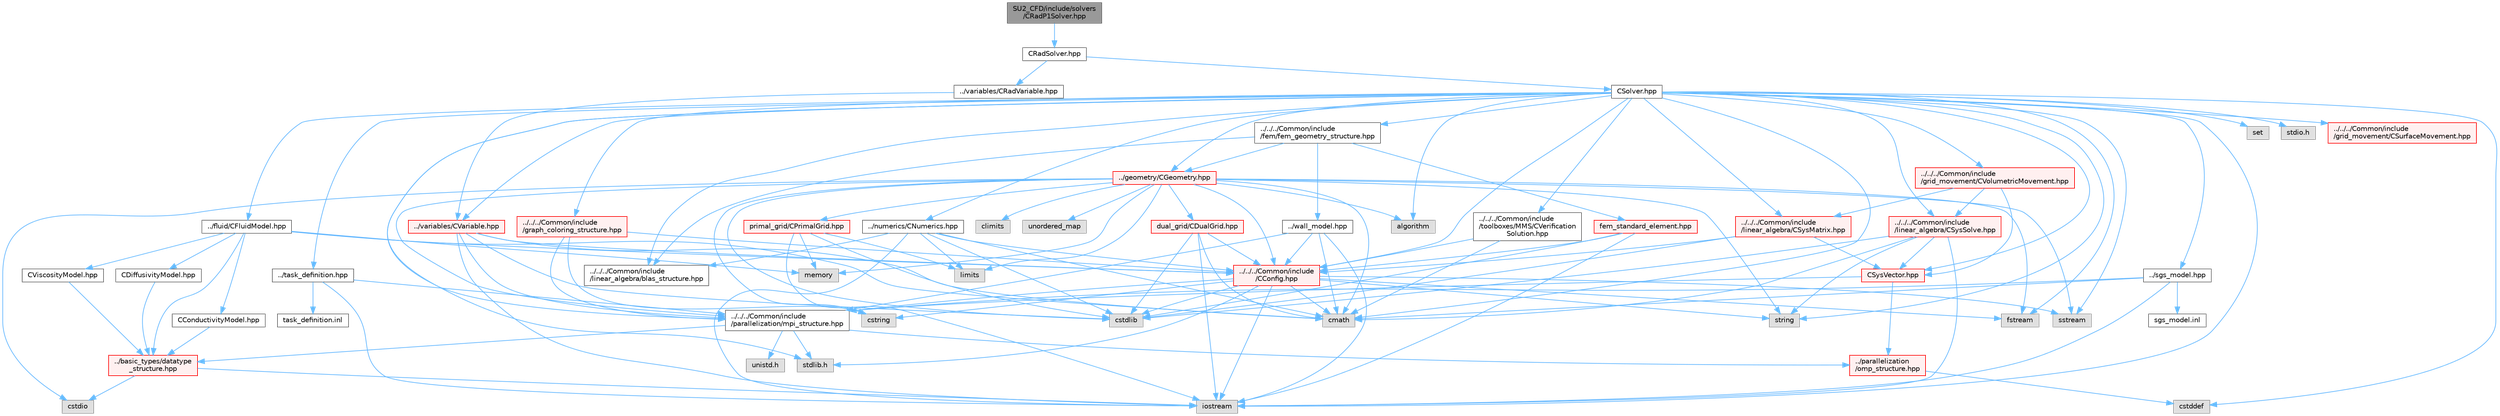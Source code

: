 digraph "SU2_CFD/include/solvers/CRadP1Solver.hpp"
{
 // LATEX_PDF_SIZE
  bgcolor="transparent";
  edge [fontname=Helvetica,fontsize=10,labelfontname=Helvetica,labelfontsize=10];
  node [fontname=Helvetica,fontsize=10,shape=box,height=0.2,width=0.4];
  Node1 [id="Node000001",label="SU2_CFD/include/solvers\l/CRadP1Solver.hpp",height=0.2,width=0.4,color="gray40", fillcolor="grey60", style="filled", fontcolor="black",tooltip="Declaration and inlines of the class to compute a P1 radiation problem."];
  Node1 -> Node2 [id="edge1_Node000001_Node000002",color="steelblue1",style="solid",tooltip=" "];
  Node2 [id="Node000002",label="CRadSolver.hpp",height=0.2,width=0.4,color="grey40", fillcolor="white", style="filled",URL="$CRadSolver_8hpp.html",tooltip="Declaration and inlines of the class to compute a generic radiation solver."];
  Node2 -> Node3 [id="edge2_Node000002_Node000003",color="steelblue1",style="solid",tooltip=" "];
  Node3 [id="Node000003",label="CSolver.hpp",height=0.2,width=0.4,color="grey40", fillcolor="white", style="filled",URL="$CSolver_8hpp.html",tooltip="Headers of the CSolver class which is inherited by all of the other solvers."];
  Node3 -> Node4 [id="edge3_Node000003_Node000004",color="steelblue1",style="solid",tooltip=" "];
  Node4 [id="Node000004",label="../../../Common/include\l/parallelization/mpi_structure.hpp",height=0.2,width=0.4,color="grey40", fillcolor="white", style="filled",URL="$mpi__structure_8hpp.html",tooltip="Headers of the mpi interface for generalized datatypes. The subroutines and functions are in the mpi_..."];
  Node4 -> Node5 [id="edge4_Node000004_Node000005",color="steelblue1",style="solid",tooltip=" "];
  Node5 [id="Node000005",label="stdlib.h",height=0.2,width=0.4,color="grey60", fillcolor="#E0E0E0", style="filled",tooltip=" "];
  Node4 -> Node6 [id="edge5_Node000004_Node000006",color="steelblue1",style="solid",tooltip=" "];
  Node6 [id="Node000006",label="../basic_types/datatype\l_structure.hpp",height=0.2,width=0.4,color="red", fillcolor="#FFF0F0", style="filled",URL="$datatype__structure_8hpp.html",tooltip="Headers for generalized datatypes, defines an interface for AD types."];
  Node6 -> Node7 [id="edge6_Node000006_Node000007",color="steelblue1",style="solid",tooltip=" "];
  Node7 [id="Node000007",label="iostream",height=0.2,width=0.4,color="grey60", fillcolor="#E0E0E0", style="filled",tooltip=" "];
  Node6 -> Node9 [id="edge7_Node000006_Node000009",color="steelblue1",style="solid",tooltip=" "];
  Node9 [id="Node000009",label="cstdio",height=0.2,width=0.4,color="grey60", fillcolor="#E0E0E0", style="filled",tooltip=" "];
  Node4 -> Node16 [id="edge8_Node000004_Node000016",color="steelblue1",style="solid",tooltip=" "];
  Node16 [id="Node000016",label="unistd.h",height=0.2,width=0.4,color="grey60", fillcolor="#E0E0E0", style="filled",tooltip=" "];
  Node4 -> Node13 [id="edge9_Node000004_Node000013",color="steelblue1",style="solid",tooltip=" "];
  Node13 [id="Node000013",label="../parallelization\l/omp_structure.hpp",height=0.2,width=0.4,color="red", fillcolor="#FFF0F0", style="filled",URL="$omp__structure_8hpp.html",tooltip="OpenMP interface header, provides compatibility functions if the code is built without OpenMP support..."];
  Node13 -> Node14 [id="edge10_Node000013_Node000014",color="steelblue1",style="solid",tooltip=" "];
  Node14 [id="Node000014",label="cstddef",height=0.2,width=0.4,color="grey60", fillcolor="#E0E0E0", style="filled",tooltip=" "];
  Node3 -> Node17 [id="edge11_Node000003_Node000017",color="steelblue1",style="solid",tooltip=" "];
  Node17 [id="Node000017",label="cmath",height=0.2,width=0.4,color="grey60", fillcolor="#E0E0E0", style="filled",tooltip=" "];
  Node3 -> Node14 [id="edge12_Node000003_Node000014",color="steelblue1",style="solid",tooltip=" "];
  Node3 -> Node18 [id="edge13_Node000003_Node000018",color="steelblue1",style="solid",tooltip=" "];
  Node18 [id="Node000018",label="string",height=0.2,width=0.4,color="grey60", fillcolor="#E0E0E0", style="filled",tooltip=" "];
  Node3 -> Node19 [id="edge14_Node000003_Node000019",color="steelblue1",style="solid",tooltip=" "];
  Node19 [id="Node000019",label="fstream",height=0.2,width=0.4,color="grey60", fillcolor="#E0E0E0", style="filled",tooltip=" "];
  Node3 -> Node20 [id="edge15_Node000003_Node000020",color="steelblue1",style="solid",tooltip=" "];
  Node20 [id="Node000020",label="sstream",height=0.2,width=0.4,color="grey60", fillcolor="#E0E0E0", style="filled",tooltip=" "];
  Node3 -> Node21 [id="edge16_Node000003_Node000021",color="steelblue1",style="solid",tooltip=" "];
  Node21 [id="Node000021",label="algorithm",height=0.2,width=0.4,color="grey60", fillcolor="#E0E0E0", style="filled",tooltip=" "];
  Node3 -> Node7 [id="edge17_Node000003_Node000007",color="steelblue1",style="solid",tooltip=" "];
  Node3 -> Node22 [id="edge18_Node000003_Node000022",color="steelblue1",style="solid",tooltip=" "];
  Node22 [id="Node000022",label="set",height=0.2,width=0.4,color="grey60", fillcolor="#E0E0E0", style="filled",tooltip=" "];
  Node3 -> Node5 [id="edge19_Node000003_Node000005",color="steelblue1",style="solid",tooltip=" "];
  Node3 -> Node23 [id="edge20_Node000003_Node000023",color="steelblue1",style="solid",tooltip=" "];
  Node23 [id="Node000023",label="stdio.h",height=0.2,width=0.4,color="grey60", fillcolor="#E0E0E0", style="filled",tooltip=" "];
  Node3 -> Node24 [id="edge21_Node000003_Node000024",color="steelblue1",style="solid",tooltip=" "];
  Node24 [id="Node000024",label="../fluid/CFluidModel.hpp",height=0.2,width=0.4,color="grey40", fillcolor="white", style="filled",URL="$CFluidModel_8hpp.html",tooltip="Defines the main fluid model class for thermophysical properties."];
  Node24 -> Node17 [id="edge22_Node000024_Node000017",color="steelblue1",style="solid",tooltip=" "];
  Node24 -> Node25 [id="edge23_Node000024_Node000025",color="steelblue1",style="solid",tooltip=" "];
  Node25 [id="Node000025",label="memory",height=0.2,width=0.4,color="grey60", fillcolor="#E0E0E0", style="filled",tooltip=" "];
  Node24 -> Node26 [id="edge24_Node000024_Node000026",color="steelblue1",style="solid",tooltip=" "];
  Node26 [id="Node000026",label="../../../Common/include\l/CConfig.hpp",height=0.2,width=0.4,color="red", fillcolor="#FFF0F0", style="filled",URL="$CConfig_8hpp.html",tooltip="All the information about the definition of the physical problem. The subroutines and functions are i..."];
  Node26 -> Node4 [id="edge25_Node000026_Node000004",color="steelblue1",style="solid",tooltip=" "];
  Node26 -> Node7 [id="edge26_Node000026_Node000007",color="steelblue1",style="solid",tooltip=" "];
  Node26 -> Node27 [id="edge27_Node000026_Node000027",color="steelblue1",style="solid",tooltip=" "];
  Node27 [id="Node000027",label="cstdlib",height=0.2,width=0.4,color="grey60", fillcolor="#E0E0E0", style="filled",tooltip=" "];
  Node26 -> Node19 [id="edge28_Node000026_Node000019",color="steelblue1",style="solid",tooltip=" "];
  Node26 -> Node20 [id="edge29_Node000026_Node000020",color="steelblue1",style="solid",tooltip=" "];
  Node26 -> Node18 [id="edge30_Node000026_Node000018",color="steelblue1",style="solid",tooltip=" "];
  Node26 -> Node28 [id="edge31_Node000026_Node000028",color="steelblue1",style="solid",tooltip=" "];
  Node28 [id="Node000028",label="cstring",height=0.2,width=0.4,color="grey60", fillcolor="#E0E0E0", style="filled",tooltip=" "];
  Node26 -> Node5 [id="edge32_Node000026_Node000005",color="steelblue1",style="solid",tooltip=" "];
  Node26 -> Node17 [id="edge33_Node000026_Node000017",color="steelblue1",style="solid",tooltip=" "];
  Node24 -> Node6 [id="edge34_Node000024_Node000006",color="steelblue1",style="solid",tooltip=" "];
  Node24 -> Node45 [id="edge35_Node000024_Node000045",color="steelblue1",style="solid",tooltip=" "];
  Node45 [id="Node000045",label="CConductivityModel.hpp",height=0.2,width=0.4,color="grey40", fillcolor="white", style="filled",URL="$CConductivityModel_8hpp.html",tooltip="Defines an interface class for thermal conductivity models."];
  Node45 -> Node6 [id="edge36_Node000045_Node000006",color="steelblue1",style="solid",tooltip=" "];
  Node24 -> Node46 [id="edge37_Node000024_Node000046",color="steelblue1",style="solid",tooltip=" "];
  Node46 [id="Node000046",label="CViscosityModel.hpp",height=0.2,width=0.4,color="grey40", fillcolor="white", style="filled",URL="$CViscosityModel_8hpp.html",tooltip="Interface class for defining laminar viscosity models."];
  Node46 -> Node6 [id="edge38_Node000046_Node000006",color="steelblue1",style="solid",tooltip=" "];
  Node24 -> Node47 [id="edge39_Node000024_Node000047",color="steelblue1",style="solid",tooltip=" "];
  Node47 [id="Node000047",label="CDiffusivityModel.hpp",height=0.2,width=0.4,color="grey40", fillcolor="white", style="filled",URL="$CDiffusivityModel_8hpp.html",tooltip="Interface class for defining mass diffusivity models."];
  Node47 -> Node6 [id="edge40_Node000047_Node000006",color="steelblue1",style="solid",tooltip=" "];
  Node3 -> Node48 [id="edge41_Node000003_Node000048",color="steelblue1",style="solid",tooltip=" "];
  Node48 [id="Node000048",label="../task_definition.hpp",height=0.2,width=0.4,color="grey40", fillcolor="white", style="filled",URL="$task__definition_8hpp.html",tooltip="Header of the task definition class for the SU2 solvers."];
  Node48 -> Node4 [id="edge42_Node000048_Node000004",color="steelblue1",style="solid",tooltip=" "];
  Node48 -> Node7 [id="edge43_Node000048_Node000007",color="steelblue1",style="solid",tooltip=" "];
  Node48 -> Node49 [id="edge44_Node000048_Node000049",color="steelblue1",style="solid",tooltip=" "];
  Node49 [id="Node000049",label="task_definition.inl",height=0.2,width=0.4,color="grey40", fillcolor="white", style="filled",URL="$task__definition_8inl.html",tooltip="In-Line subroutines of the task_definition.hpp file."];
  Node3 -> Node50 [id="edge45_Node000003_Node000050",color="steelblue1",style="solid",tooltip=" "];
  Node50 [id="Node000050",label="../numerics/CNumerics.hpp",height=0.2,width=0.4,color="grey40", fillcolor="white", style="filled",URL="$CNumerics_8hpp.html",tooltip="Declaration of the base numerics class, the implementation is in the CNumerics.cpp file."];
  Node50 -> Node17 [id="edge46_Node000050_Node000017",color="steelblue1",style="solid",tooltip=" "];
  Node50 -> Node7 [id="edge47_Node000050_Node000007",color="steelblue1",style="solid",tooltip=" "];
  Node50 -> Node51 [id="edge48_Node000050_Node000051",color="steelblue1",style="solid",tooltip=" "];
  Node51 [id="Node000051",label="limits",height=0.2,width=0.4,color="grey60", fillcolor="#E0E0E0", style="filled",tooltip=" "];
  Node50 -> Node27 [id="edge49_Node000050_Node000027",color="steelblue1",style="solid",tooltip=" "];
  Node50 -> Node26 [id="edge50_Node000050_Node000026",color="steelblue1",style="solid",tooltip=" "];
  Node50 -> Node52 [id="edge51_Node000050_Node000052",color="steelblue1",style="solid",tooltip=" "];
  Node52 [id="Node000052",label="../../../Common/include\l/linear_algebra/blas_structure.hpp",height=0.2,width=0.4,color="grey40", fillcolor="white", style="filled",URL="$blas__structure_8hpp.html",tooltip="Include files and headers of the functions for matrix and vector operations, which are typically foun..."];
  Node3 -> Node53 [id="edge52_Node000003_Node000053",color="steelblue1",style="solid",tooltip=" "];
  Node53 [id="Node000053",label="../sgs_model.hpp",height=0.2,width=0.4,color="grey40", fillcolor="white", style="filled",URL="$sgs__model_8hpp.html",tooltip="Headers of the LES subgrid scale models of the SU2 solvers."];
  Node53 -> Node4 [id="edge53_Node000053_Node000004",color="steelblue1",style="solid",tooltip=" "];
  Node53 -> Node7 [id="edge54_Node000053_Node000007",color="steelblue1",style="solid",tooltip=" "];
  Node53 -> Node17 [id="edge55_Node000053_Node000017",color="steelblue1",style="solid",tooltip=" "];
  Node53 -> Node54 [id="edge56_Node000053_Node000054",color="steelblue1",style="solid",tooltip=" "];
  Node54 [id="Node000054",label="sgs_model.inl",height=0.2,width=0.4,color="grey40", fillcolor="white", style="filled",URL="$sgs__model_8inl.html",tooltip="In-Line subroutines of the sgs_model.hpp file."];
  Node3 -> Node55 [id="edge57_Node000003_Node000055",color="steelblue1",style="solid",tooltip=" "];
  Node55 [id="Node000055",label="../../../Common/include\l/fem/fem_geometry_structure.hpp",height=0.2,width=0.4,color="grey40", fillcolor="white", style="filled",URL="$fem__geometry__structure_8hpp.html",tooltip="Headers of the main subroutines for creating the geometrical structure for the FEM solver...."];
  Node55 -> Node56 [id="edge58_Node000055_Node000056",color="steelblue1",style="solid",tooltip=" "];
  Node56 [id="Node000056",label="../geometry/CGeometry.hpp",height=0.2,width=0.4,color="red", fillcolor="#FFF0F0", style="filled",URL="$CGeometry_8hpp.html",tooltip="Headers of the main subroutines for creating the geometrical structure. The subroutines and functions..."];
  Node56 -> Node51 [id="edge59_Node000056_Node000051",color="steelblue1",style="solid",tooltip=" "];
  Node56 -> Node4 [id="edge60_Node000056_Node000004",color="steelblue1",style="solid",tooltip=" "];
  Node56 -> Node18 [id="edge61_Node000056_Node000018",color="steelblue1",style="solid",tooltip=" "];
  Node56 -> Node19 [id="edge62_Node000056_Node000019",color="steelblue1",style="solid",tooltip=" "];
  Node56 -> Node20 [id="edge63_Node000056_Node000020",color="steelblue1",style="solid",tooltip=" "];
  Node56 -> Node17 [id="edge64_Node000056_Node000017",color="steelblue1",style="solid",tooltip=" "];
  Node56 -> Node21 [id="edge65_Node000056_Node000021",color="steelblue1",style="solid",tooltip=" "];
  Node56 -> Node28 [id="edge66_Node000056_Node000028",color="steelblue1",style="solid",tooltip=" "];
  Node56 -> Node9 [id="edge67_Node000056_Node000009",color="steelblue1",style="solid",tooltip=" "];
  Node56 -> Node27 [id="edge68_Node000056_Node000027",color="steelblue1",style="solid",tooltip=" "];
  Node56 -> Node57 [id="edge69_Node000056_Node000057",color="steelblue1",style="solid",tooltip=" "];
  Node57 [id="Node000057",label="climits",height=0.2,width=0.4,color="grey60", fillcolor="#E0E0E0", style="filled",tooltip=" "];
  Node56 -> Node25 [id="edge70_Node000056_Node000025",color="steelblue1",style="solid",tooltip=" "];
  Node56 -> Node58 [id="edge71_Node000056_Node000058",color="steelblue1",style="solid",tooltip=" "];
  Node58 [id="Node000058",label="unordered_map",height=0.2,width=0.4,color="grey60", fillcolor="#E0E0E0", style="filled",tooltip=" "];
  Node56 -> Node59 [id="edge72_Node000056_Node000059",color="steelblue1",style="solid",tooltip=" "];
  Node59 [id="Node000059",label="primal_grid/CPrimalGrid.hpp",height=0.2,width=0.4,color="red", fillcolor="#FFF0F0", style="filled",URL="$CPrimalGrid_8hpp.html",tooltip="Headers of the main subroutines for storing the primal grid structure. The subroutines and functions ..."];
  Node59 -> Node7 [id="edge73_Node000059_Node000007",color="steelblue1",style="solid",tooltip=" "];
  Node59 -> Node51 [id="edge74_Node000059_Node000051",color="steelblue1",style="solid",tooltip=" "];
  Node59 -> Node27 [id="edge75_Node000059_Node000027",color="steelblue1",style="solid",tooltip=" "];
  Node59 -> Node25 [id="edge76_Node000059_Node000025",color="steelblue1",style="solid",tooltip=" "];
  Node56 -> Node60 [id="edge77_Node000056_Node000060",color="steelblue1",style="solid",tooltip=" "];
  Node60 [id="Node000060",label="dual_grid/CDualGrid.hpp",height=0.2,width=0.4,color="red", fillcolor="#FFF0F0", style="filled",URL="$CDualGrid_8hpp.html",tooltip="Headers of the main subroutines for doing the complete dual grid structure. The subroutines and funct..."];
  Node60 -> Node17 [id="edge78_Node000060_Node000017",color="steelblue1",style="solid",tooltip=" "];
  Node60 -> Node7 [id="edge79_Node000060_Node000007",color="steelblue1",style="solid",tooltip=" "];
  Node60 -> Node27 [id="edge80_Node000060_Node000027",color="steelblue1",style="solid",tooltip=" "];
  Node60 -> Node26 [id="edge81_Node000060_Node000026",color="steelblue1",style="solid",tooltip=" "];
  Node56 -> Node26 [id="edge82_Node000056_Node000026",color="steelblue1",style="solid",tooltip=" "];
  Node55 -> Node73 [id="edge83_Node000055_Node000073",color="steelblue1",style="solid",tooltip=" "];
  Node73 [id="Node000073",label="fem_standard_element.hpp",height=0.2,width=0.4,color="red", fillcolor="#FFF0F0", style="filled",URL="$fem__standard__element_8hpp.html",tooltip="Headers of the main functions for the FEM standard elements. The functions are in the fem_standard_el..."];
  Node73 -> Node7 [id="edge84_Node000073_Node000007",color="steelblue1",style="solid",tooltip=" "];
  Node73 -> Node27 [id="edge85_Node000073_Node000027",color="steelblue1",style="solid",tooltip=" "];
  Node73 -> Node26 [id="edge86_Node000073_Node000026",color="steelblue1",style="solid",tooltip=" "];
  Node55 -> Node74 [id="edge87_Node000055_Node000074",color="steelblue1",style="solid",tooltip=" "];
  Node74 [id="Node000074",label="../wall_model.hpp",height=0.2,width=0.4,color="grey40", fillcolor="white", style="filled",URL="$wall__model_8hpp.html",tooltip="Headers for the wall model functions for large eddy simulations."];
  Node74 -> Node4 [id="edge88_Node000074_Node000004",color="steelblue1",style="solid",tooltip=" "];
  Node74 -> Node26 [id="edge89_Node000074_Node000026",color="steelblue1",style="solid",tooltip=" "];
  Node74 -> Node7 [id="edge90_Node000074_Node000007",color="steelblue1",style="solid",tooltip=" "];
  Node74 -> Node17 [id="edge91_Node000074_Node000017",color="steelblue1",style="solid",tooltip=" "];
  Node55 -> Node52 [id="edge92_Node000055_Node000052",color="steelblue1",style="solid",tooltip=" "];
  Node3 -> Node56 [id="edge93_Node000003_Node000056",color="steelblue1",style="solid",tooltip=" "];
  Node3 -> Node26 [id="edge94_Node000003_Node000026",color="steelblue1",style="solid",tooltip=" "];
  Node3 -> Node75 [id="edge95_Node000003_Node000075",color="steelblue1",style="solid",tooltip=" "];
  Node75 [id="Node000075",label="../../../Common/include\l/linear_algebra/CSysMatrix.hpp",height=0.2,width=0.4,color="red", fillcolor="#FFF0F0", style="filled",URL="$CSysMatrix_8hpp.html",tooltip="Declaration of the block-sparse matrix class. The implemtation is in CSysMatrix.cpp."];
  Node75 -> Node26 [id="edge96_Node000075_Node000026",color="steelblue1",style="solid",tooltip=" "];
  Node75 -> Node76 [id="edge97_Node000075_Node000076",color="steelblue1",style="solid",tooltip=" "];
  Node76 [id="Node000076",label="CSysVector.hpp",height=0.2,width=0.4,color="red", fillcolor="#FFF0F0", style="filled",URL="$CSysVector_8hpp.html",tooltip="Declararion and inlines of the vector class used in the solution of large, distributed,..."];
  Node76 -> Node4 [id="edge98_Node000076_Node000004",color="steelblue1",style="solid",tooltip=" "];
  Node76 -> Node13 [id="edge99_Node000076_Node000013",color="steelblue1",style="solid",tooltip=" "];
  Node75 -> Node27 [id="edge100_Node000075_Node000027",color="steelblue1",style="solid",tooltip=" "];
  Node3 -> Node76 [id="edge101_Node000003_Node000076",color="steelblue1",style="solid",tooltip=" "];
  Node3 -> Node79 [id="edge102_Node000003_Node000079",color="steelblue1",style="solid",tooltip=" "];
  Node79 [id="Node000079",label="../../../Common/include\l/linear_algebra/CSysSolve.hpp",height=0.2,width=0.4,color="red", fillcolor="#FFF0F0", style="filled",URL="$CSysSolve_8hpp.html",tooltip="Headers for the classes related to linear solvers (CG, FGMRES, etc) The subroutines and functions are..."];
  Node79 -> Node17 [id="edge103_Node000079_Node000017",color="steelblue1",style="solid",tooltip=" "];
  Node79 -> Node7 [id="edge104_Node000079_Node000007",color="steelblue1",style="solid",tooltip=" "];
  Node79 -> Node27 [id="edge105_Node000079_Node000027",color="steelblue1",style="solid",tooltip=" "];
  Node79 -> Node18 [id="edge106_Node000079_Node000018",color="steelblue1",style="solid",tooltip=" "];
  Node79 -> Node76 [id="edge107_Node000079_Node000076",color="steelblue1",style="solid",tooltip=" "];
  Node3 -> Node81 [id="edge108_Node000003_Node000081",color="steelblue1",style="solid",tooltip=" "];
  Node81 [id="Node000081",label="../../../Common/include\l/grid_movement/CSurfaceMovement.hpp",height=0.2,width=0.4,color="red", fillcolor="#FFF0F0", style="filled",URL="$CSurfaceMovement_8hpp.html",tooltip="Headers of the CSurfaceMovement class."];
  Node3 -> Node85 [id="edge109_Node000003_Node000085",color="steelblue1",style="solid",tooltip=" "];
  Node85 [id="Node000085",label="../../../Common/include\l/grid_movement/CVolumetricMovement.hpp",height=0.2,width=0.4,color="red", fillcolor="#FFF0F0", style="filled",URL="$CVolumetricMovement_8hpp.html",tooltip="Headers of the CVolumetricMovement class."];
  Node85 -> Node75 [id="edge110_Node000085_Node000075",color="steelblue1",style="solid",tooltip=" "];
  Node85 -> Node76 [id="edge111_Node000085_Node000076",color="steelblue1",style="solid",tooltip=" "];
  Node85 -> Node79 [id="edge112_Node000085_Node000079",color="steelblue1",style="solid",tooltip=" "];
  Node3 -> Node52 [id="edge113_Node000003_Node000052",color="steelblue1",style="solid",tooltip=" "];
  Node3 -> Node86 [id="edge114_Node000003_Node000086",color="steelblue1",style="solid",tooltip=" "];
  Node86 [id="Node000086",label="../../../Common/include\l/graph_coloring_structure.hpp",height=0.2,width=0.4,color="red", fillcolor="#FFF0F0", style="filled",URL="$graph__coloring__structure_8hpp.html",tooltip="Include files and headers of the functions to carry out a coloring of a given graph...."];
  Node86 -> Node4 [id="edge115_Node000086_Node000004",color="steelblue1",style="solid",tooltip=" "];
  Node86 -> Node26 [id="edge116_Node000086_Node000026",color="steelblue1",style="solid",tooltip=" "];
  Node86 -> Node28 [id="edge117_Node000086_Node000028",color="steelblue1",style="solid",tooltip=" "];
  Node3 -> Node87 [id="edge118_Node000003_Node000087",color="steelblue1",style="solid",tooltip=" "];
  Node87 [id="Node000087",label="../../../Common/include\l/toolboxes/MMS/CVerification\lSolution.hpp",height=0.2,width=0.4,color="grey40", fillcolor="white", style="filled",URL="$CVerificationSolution_8hpp.html",tooltip="Header file for the base class CVerificationSolution. The implementations are in the CVerificationSol..."];
  Node87 -> Node17 [id="edge119_Node000087_Node000017",color="steelblue1",style="solid",tooltip=" "];
  Node87 -> Node26 [id="edge120_Node000087_Node000026",color="steelblue1",style="solid",tooltip=" "];
  Node3 -> Node88 [id="edge121_Node000003_Node000088",color="steelblue1",style="solid",tooltip=" "];
  Node88 [id="Node000088",label="../variables/CVariable.hpp",height=0.2,width=0.4,color="red", fillcolor="#FFF0F0", style="filled",URL="$CVariable_8hpp.html",tooltip="Declaration and inlines of the parent class for defining problem variables, function definitions in f..."];
  Node88 -> Node4 [id="edge122_Node000088_Node000004",color="steelblue1",style="solid",tooltip=" "];
  Node88 -> Node17 [id="edge123_Node000088_Node000017",color="steelblue1",style="solid",tooltip=" "];
  Node88 -> Node7 [id="edge124_Node000088_Node000007",color="steelblue1",style="solid",tooltip=" "];
  Node88 -> Node27 [id="edge125_Node000088_Node000027",color="steelblue1",style="solid",tooltip=" "];
  Node88 -> Node26 [id="edge126_Node000088_Node000026",color="steelblue1",style="solid",tooltip=" "];
  Node2 -> Node89 [id="edge127_Node000002_Node000089",color="steelblue1",style="solid",tooltip=" "];
  Node89 [id="Node000089",label="../variables/CRadVariable.hpp",height=0.2,width=0.4,color="grey40", fillcolor="white", style="filled",URL="$CRadVariable_8hpp.html",tooltip="Class for defining the variables of the radiation solver."];
  Node89 -> Node88 [id="edge128_Node000089_Node000088",color="steelblue1",style="solid",tooltip=" "];
}
